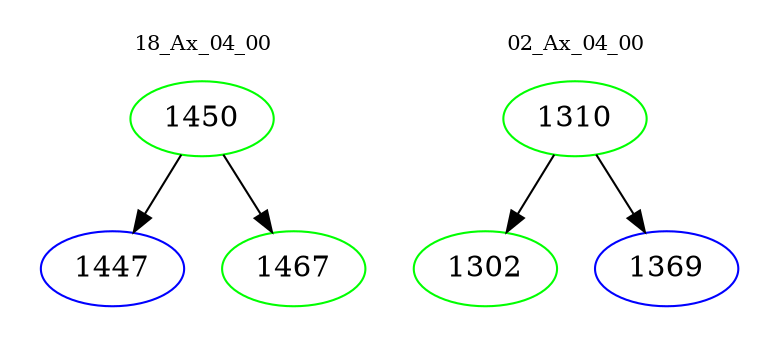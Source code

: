 digraph{
subgraph cluster_0 {
color = white
label = "18_Ax_04_00";
fontsize=10;
T0_1450 [label="1450", color="green"]
T0_1450 -> T0_1447 [color="black"]
T0_1447 [label="1447", color="blue"]
T0_1450 -> T0_1467 [color="black"]
T0_1467 [label="1467", color="green"]
}
subgraph cluster_1 {
color = white
label = "02_Ax_04_00";
fontsize=10;
T1_1310 [label="1310", color="green"]
T1_1310 -> T1_1302 [color="black"]
T1_1302 [label="1302", color="green"]
T1_1310 -> T1_1369 [color="black"]
T1_1369 [label="1369", color="blue"]
}
}
